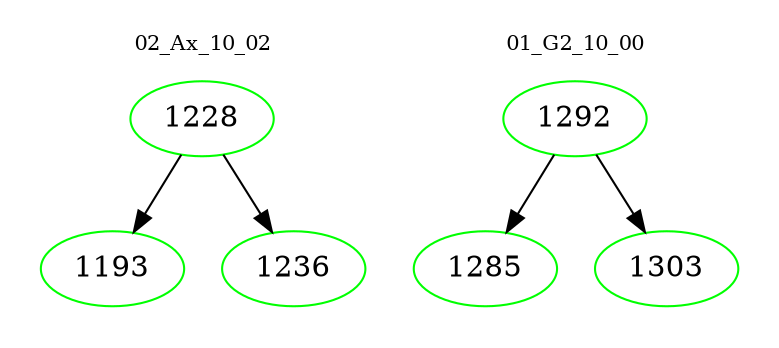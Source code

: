 digraph{
subgraph cluster_0 {
color = white
label = "02_Ax_10_02";
fontsize=10;
T0_1228 [label="1228", color="green"]
T0_1228 -> T0_1193 [color="black"]
T0_1193 [label="1193", color="green"]
T0_1228 -> T0_1236 [color="black"]
T0_1236 [label="1236", color="green"]
}
subgraph cluster_1 {
color = white
label = "01_G2_10_00";
fontsize=10;
T1_1292 [label="1292", color="green"]
T1_1292 -> T1_1285 [color="black"]
T1_1285 [label="1285", color="green"]
T1_1292 -> T1_1303 [color="black"]
T1_1303 [label="1303", color="green"]
}
}
